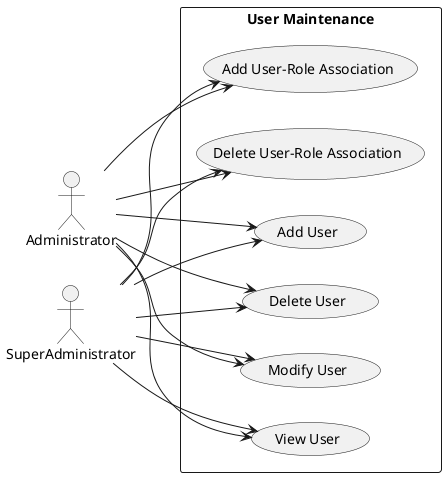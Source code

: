 @startuml
left to right direction
actor Administrator as admin
actor SuperAdministrator as super_admin

rectangle "User Maintenance" {
  admin --> (Add User)
  admin --> (Delete User)
  admin --> (Modify User)
  admin --> (View User)
  admin --> (Add User-Role Association)
  admin --> (Delete User-Role Association)
  super_admin --> (Add User)
  super_admin --> (Delete User)
  super_admin --> (Modify User)
  super_admin --> (View User)
  super_admin --> (Add User-Role Association)
  super_admin --> (Delete User-Role Association)
}
@enduml
